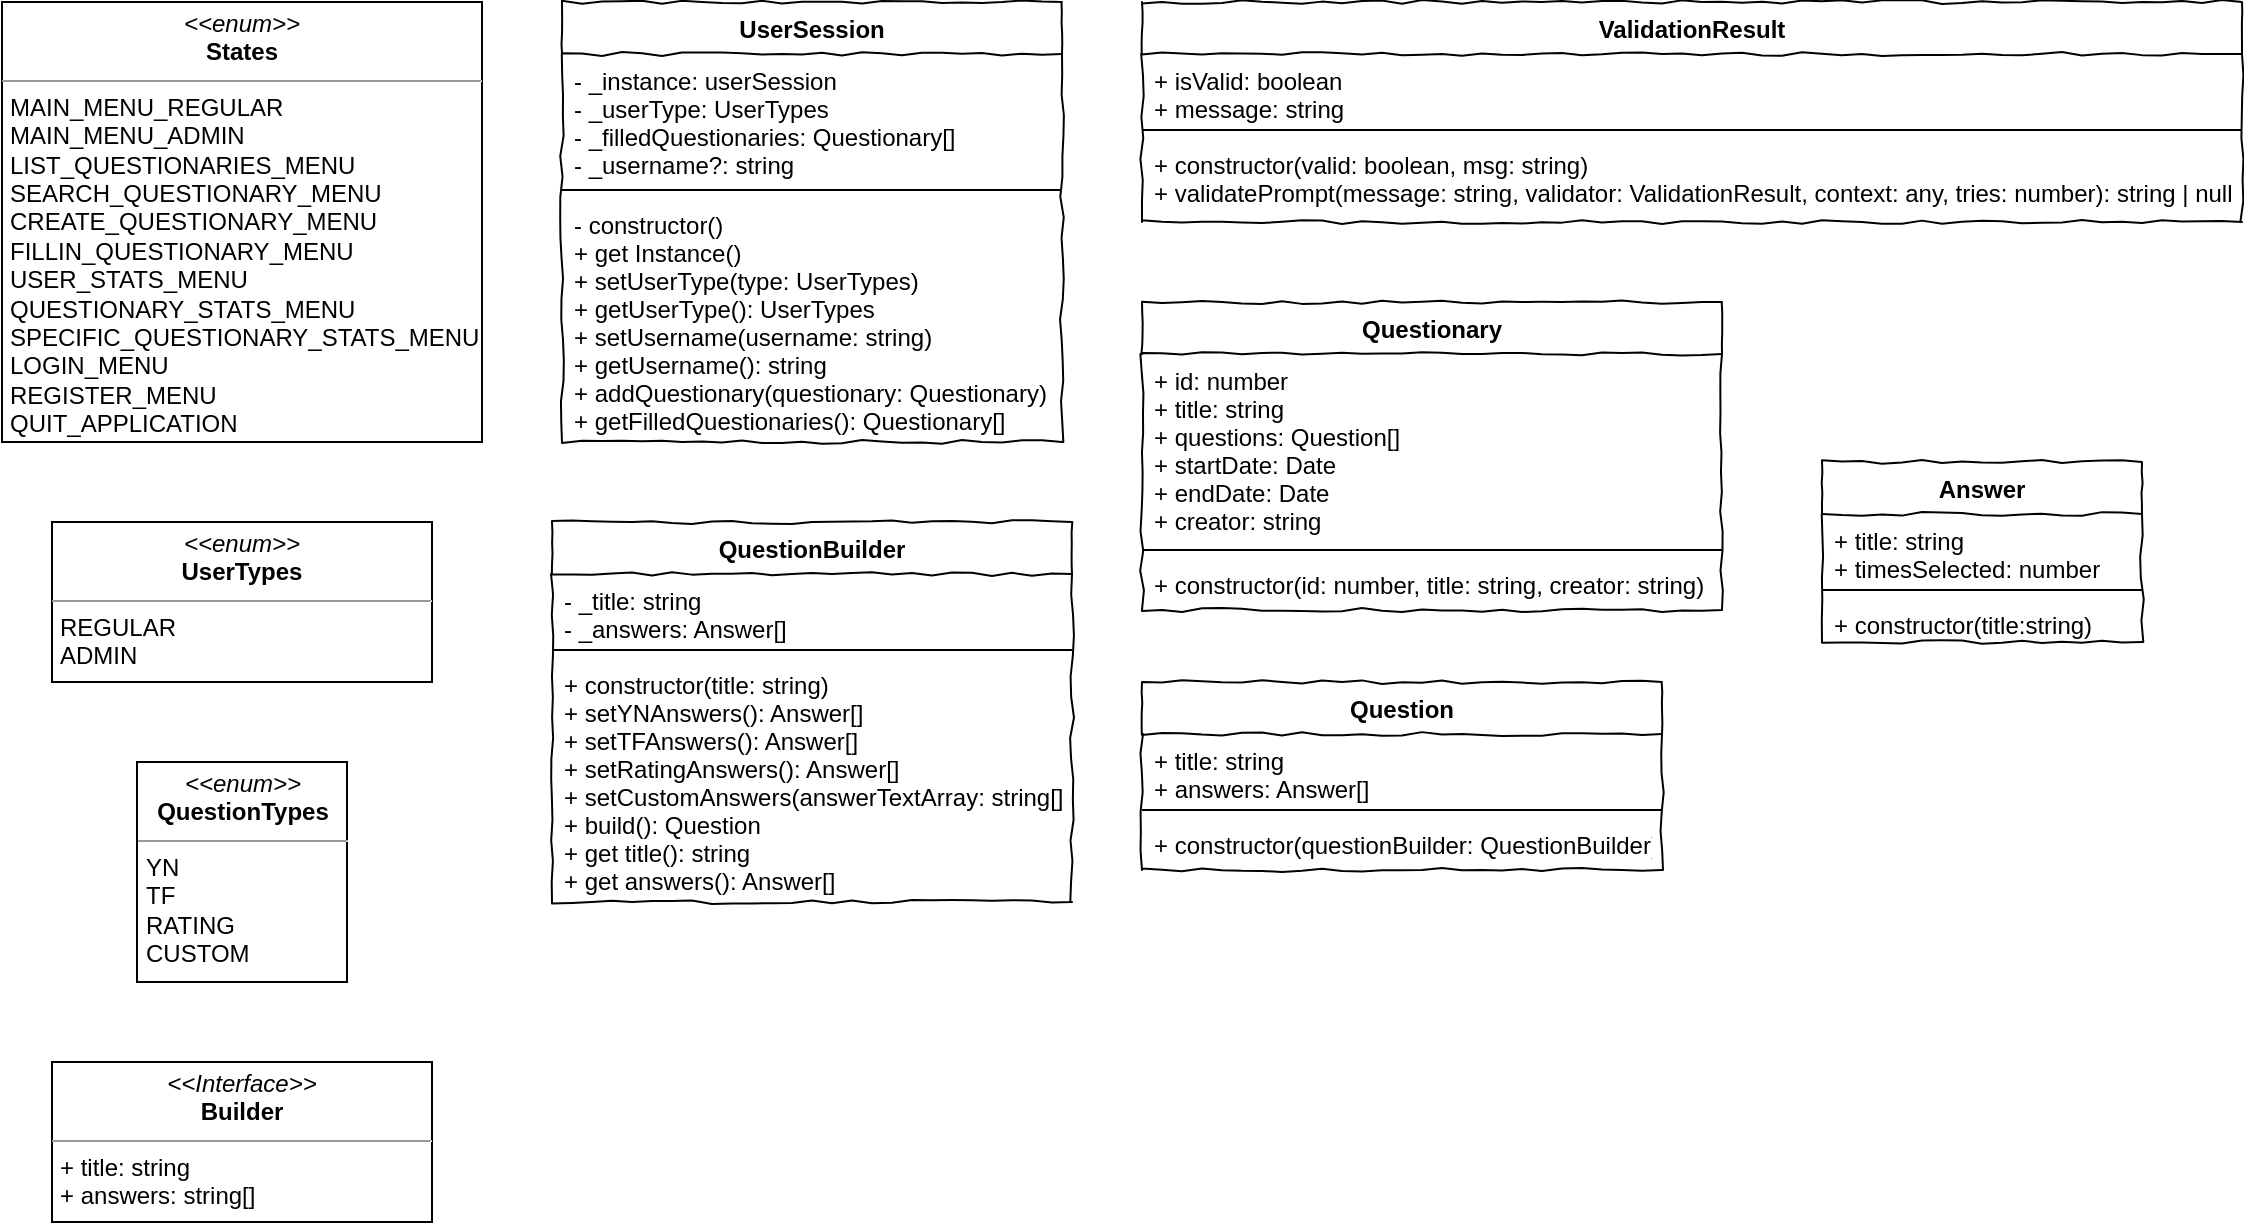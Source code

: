<mxfile version="14.1.8" type="device"><diagram id="lNOfNUJQYp8bRGqG1Xhk" name="Page-1"><mxGraphModel dx="1422" dy="822" grid="1" gridSize="10" guides="1" tooltips="1" connect="1" arrows="1" fold="1" page="1" pageScale="1" pageWidth="2400" pageHeight="2400" math="0" shadow="0"><root><mxCell id="0"/><mxCell id="1" parent="0"/><mxCell id="HAulVSNvDlr2hZPFPT9g-5" value="&lt;p style=&quot;margin: 0px ; margin-top: 4px ; text-align: center&quot;&gt;&lt;i&gt;&amp;lt;&amp;lt;enum&amp;gt;&amp;gt;&lt;/i&gt;&lt;br&gt;&lt;b&gt;States&lt;/b&gt;&lt;/p&gt;&lt;hr size=&quot;1&quot;&gt;&lt;p style=&quot;margin: 0px ; margin-left: 4px&quot;&gt;MAIN_MENU_REGULAR&lt;br style=&quot;padding: 0px ; margin: 0px&quot;&gt;MAIN_MENU_ADMIN&lt;br style=&quot;padding: 0px ; margin: 0px&quot;&gt;LIST_QUESTIONARIES_MENU&lt;br style=&quot;padding: 0px ; margin: 0px&quot;&gt;SEARCH_QUESTIONARY_MENU&lt;br style=&quot;padding: 0px ; margin: 0px&quot;&gt;CREATE_QUESTIONARY_MENU&lt;br style=&quot;padding: 0px ; margin: 0px&quot;&gt;FILLIN_QUESTIONARY_MENU&lt;br style=&quot;padding: 0px ; margin: 0px&quot;&gt;USER_STATS_MENU&lt;br style=&quot;padding: 0px ; margin: 0px&quot;&gt;QUESTIONARY_STATS_MENU&lt;br style=&quot;padding: 0px ; margin: 0px&quot;&gt;SPECIFIC_QUESTIONARY_STATS_MENU&lt;br style=&quot;padding: 0px ; margin: 0px&quot;&gt;LOGIN_MENU&lt;br style=&quot;padding: 0px ; margin: 0px&quot;&gt;REGISTER_MENU&lt;br style=&quot;padding: 0px ; margin: 0px&quot;&gt;QUIT_APPLICATION&lt;br&gt;&lt;/p&gt;" style="verticalAlign=top;align=left;overflow=fill;fontSize=12;fontFamily=Helvetica;html=1;" vertex="1" parent="1"><mxGeometry x="40" y="40" width="240" height="220" as="geometry"/></mxCell><mxCell id="HAulVSNvDlr2hZPFPT9g-6" value="UserSession" style="swimlane;fontStyle=1;align=center;verticalAlign=top;childLayout=stackLayout;horizontal=1;startSize=26;horizontalStack=0;resizeParent=1;resizeParentMax=0;resizeLast=0;collapsible=1;marginBottom=0;rounded=0;shadow=0;comic=1;strokeWidth=1;" vertex="1" parent="1"><mxGeometry x="320" y="40" width="250" height="220" as="geometry"><mxRectangle x="20" y="670" width="90" height="26" as="alternateBounds"/></mxGeometry></mxCell><mxCell id="HAulVSNvDlr2hZPFPT9g-7" value="- _instance: userSession&#10;- _userType: UserTypes&#10;- _filledQuestionaries: Questionary[]&#10;- _username?: string" style="text;strokeColor=none;fillColor=none;align=left;verticalAlign=top;spacingLeft=4;spacingRight=4;overflow=hidden;rotatable=0;points=[[0,0.5],[1,0.5]];portConstraint=eastwest;" vertex="1" parent="HAulVSNvDlr2hZPFPT9g-6"><mxGeometry y="26" width="250" height="64" as="geometry"/></mxCell><mxCell id="HAulVSNvDlr2hZPFPT9g-8" value="" style="line;strokeWidth=1;fillColor=none;align=left;verticalAlign=middle;spacingTop=-1;spacingLeft=3;spacingRight=3;rotatable=0;labelPosition=right;points=[];portConstraint=eastwest;" vertex="1" parent="HAulVSNvDlr2hZPFPT9g-6"><mxGeometry y="90" width="250" height="8" as="geometry"/></mxCell><mxCell id="HAulVSNvDlr2hZPFPT9g-9" value="- constructor()&#10;+ get Instance()&#10;+ setUserType(type: UserTypes)&#10;+ getUserType(): UserTypes&#10;+ setUsername(username: string)&#10;+ getUsername(): string&#10;+ addQuestionary(questionary: Questionary)&#10;+ getFilledQuestionaries(): Questionary[]" style="text;strokeColor=none;fillColor=none;align=left;verticalAlign=top;spacingLeft=4;spacingRight=4;overflow=hidden;rotatable=0;points=[[0,0.5],[1,0.5]];portConstraint=eastwest;" vertex="1" parent="HAulVSNvDlr2hZPFPT9g-6"><mxGeometry y="98" width="250" height="122" as="geometry"/></mxCell><mxCell id="HAulVSNvDlr2hZPFPT9g-10" value="ValidationResult" style="swimlane;fontStyle=1;align=center;verticalAlign=top;childLayout=stackLayout;horizontal=1;startSize=26;horizontalStack=0;resizeParent=1;resizeParentMax=0;resizeLast=0;collapsible=1;marginBottom=0;rounded=0;shadow=0;comic=1;strokeWidth=1;" vertex="1" parent="1"><mxGeometry x="610" y="40" width="550" height="110" as="geometry"><mxRectangle x="20" y="670" width="90" height="26" as="alternateBounds"/></mxGeometry></mxCell><mxCell id="HAulVSNvDlr2hZPFPT9g-11" value="+ isValid: boolean&#10;+ message: string" style="text;strokeColor=none;fillColor=none;align=left;verticalAlign=top;spacingLeft=4;spacingRight=4;overflow=hidden;rotatable=0;points=[[0,0.5],[1,0.5]];portConstraint=eastwest;" vertex="1" parent="HAulVSNvDlr2hZPFPT9g-10"><mxGeometry y="26" width="550" height="34" as="geometry"/></mxCell><mxCell id="HAulVSNvDlr2hZPFPT9g-12" value="" style="line;strokeWidth=1;fillColor=none;align=left;verticalAlign=middle;spacingTop=-1;spacingLeft=3;spacingRight=3;rotatable=0;labelPosition=right;points=[];portConstraint=eastwest;" vertex="1" parent="HAulVSNvDlr2hZPFPT9g-10"><mxGeometry y="60" width="550" height="8" as="geometry"/></mxCell><mxCell id="HAulVSNvDlr2hZPFPT9g-13" value="+ constructor(valid: boolean, msg: string)&#10;+ validatePrompt(message: string, validator: ValidationResult, context: any, tries: number): string | null" style="text;strokeColor=none;fillColor=none;align=left;verticalAlign=top;spacingLeft=4;spacingRight=4;overflow=hidden;rotatable=0;points=[[0,0.5],[1,0.5]];portConstraint=eastwest;" vertex="1" parent="HAulVSNvDlr2hZPFPT9g-10"><mxGeometry y="68" width="550" height="42" as="geometry"/></mxCell><mxCell id="HAulVSNvDlr2hZPFPT9g-14" value="&lt;p style=&quot;margin: 0px ; margin-top: 4px ; text-align: center&quot;&gt;&lt;i&gt;&amp;lt;&amp;lt;enum&amp;gt;&amp;gt;&lt;/i&gt;&lt;br&gt;&lt;b&gt;UserTypes&lt;/b&gt;&lt;/p&gt;&lt;hr size=&quot;1&quot;&gt;&lt;p style=&quot;margin: 0px ; margin-left: 4px&quot;&gt;REGULAR&lt;/p&gt;&lt;p style=&quot;margin: 0px ; margin-left: 4px&quot;&gt;ADMIN&lt;/p&gt;" style="verticalAlign=top;align=left;overflow=fill;fontSize=12;fontFamily=Helvetica;html=1;" vertex="1" parent="1"><mxGeometry x="65" y="300" width="190" height="80" as="geometry"/></mxCell><mxCell id="HAulVSNvDlr2hZPFPT9g-15" value="&lt;p style=&quot;margin: 0px ; margin-top: 4px ; text-align: center&quot;&gt;&lt;i&gt;&amp;lt;&amp;lt;enum&amp;gt;&amp;gt;&lt;/i&gt;&lt;br&gt;&lt;b&gt;QuestionTypes&lt;/b&gt;&lt;/p&gt;&lt;hr size=&quot;1&quot;&gt;&lt;p style=&quot;margin: 0px ; margin-left: 4px&quot;&gt;YN&lt;/p&gt;&lt;p style=&quot;margin: 0px ; margin-left: 4px&quot;&gt;TF&lt;/p&gt;&lt;p style=&quot;margin: 0px ; margin-left: 4px&quot;&gt;RATING&lt;/p&gt;&lt;p style=&quot;margin: 0px ; margin-left: 4px&quot;&gt;CUSTOM&lt;/p&gt;" style="verticalAlign=top;align=left;overflow=fill;fontSize=12;fontFamily=Helvetica;html=1;" vertex="1" parent="1"><mxGeometry x="107.5" y="420" width="105" height="110" as="geometry"/></mxCell><mxCell id="HAulVSNvDlr2hZPFPT9g-16" value="QuestionBuilder" style="swimlane;fontStyle=1;align=center;verticalAlign=top;childLayout=stackLayout;horizontal=1;startSize=26;horizontalStack=0;resizeParent=1;resizeParentMax=0;resizeLast=0;collapsible=1;marginBottom=0;rounded=0;shadow=0;comic=1;strokeWidth=1;" vertex="1" parent="1"><mxGeometry x="315" y="300" width="260" height="190" as="geometry"><mxRectangle x="20" y="670" width="90" height="26" as="alternateBounds"/></mxGeometry></mxCell><mxCell id="HAulVSNvDlr2hZPFPT9g-17" value="- _title: string&#10;- _answers: Answer[]" style="text;strokeColor=none;fillColor=none;align=left;verticalAlign=top;spacingLeft=4;spacingRight=4;overflow=hidden;rotatable=0;points=[[0,0.5],[1,0.5]];portConstraint=eastwest;" vertex="1" parent="HAulVSNvDlr2hZPFPT9g-16"><mxGeometry y="26" width="260" height="34" as="geometry"/></mxCell><mxCell id="HAulVSNvDlr2hZPFPT9g-18" value="" style="line;strokeWidth=1;fillColor=none;align=left;verticalAlign=middle;spacingTop=-1;spacingLeft=3;spacingRight=3;rotatable=0;labelPosition=right;points=[];portConstraint=eastwest;" vertex="1" parent="HAulVSNvDlr2hZPFPT9g-16"><mxGeometry y="60" width="260" height="8" as="geometry"/></mxCell><mxCell id="HAulVSNvDlr2hZPFPT9g-19" value="+ constructor(title: string)&#10;+ setYNAnswers(): Answer[]&#10;+ setTFAnswers(): Answer[]&#10;+ setRatingAnswers(): Answer[]&#10;+ setCustomAnswers(answerTextArray: string[])&#10;+ build(): Question&#10;+ get title(): string&#10;+ get answers(): Answer[]" style="text;strokeColor=none;fillColor=none;align=left;verticalAlign=top;spacingLeft=4;spacingRight=4;overflow=hidden;rotatable=0;points=[[0,0.5],[1,0.5]];portConstraint=eastwest;" vertex="1" parent="HAulVSNvDlr2hZPFPT9g-16"><mxGeometry y="68" width="260" height="122" as="geometry"/></mxCell><mxCell id="HAulVSNvDlr2hZPFPT9g-20" value="Questionary" style="swimlane;fontStyle=1;align=center;verticalAlign=top;childLayout=stackLayout;horizontal=1;startSize=26;horizontalStack=0;resizeParent=1;resizeParentMax=0;resizeLast=0;collapsible=1;marginBottom=0;rounded=0;shadow=0;comic=1;strokeWidth=1;" vertex="1" parent="1"><mxGeometry x="610" y="190" width="290" height="154" as="geometry"><mxRectangle x="20" y="670" width="90" height="26" as="alternateBounds"/></mxGeometry></mxCell><mxCell id="HAulVSNvDlr2hZPFPT9g-21" value="+ id: number&#10;+ title: string&#10;+ questions: Question[]&#10;+ startDate: Date&#10;+ endDate: Date&#10;+ creator: string" style="text;strokeColor=none;fillColor=none;align=left;verticalAlign=top;spacingLeft=4;spacingRight=4;overflow=hidden;rotatable=0;points=[[0,0.5],[1,0.5]];portConstraint=eastwest;" vertex="1" parent="HAulVSNvDlr2hZPFPT9g-20"><mxGeometry y="26" width="290" height="94" as="geometry"/></mxCell><mxCell id="HAulVSNvDlr2hZPFPT9g-22" value="" style="line;strokeWidth=1;fillColor=none;align=left;verticalAlign=middle;spacingTop=-1;spacingLeft=3;spacingRight=3;rotatable=0;labelPosition=right;points=[];portConstraint=eastwest;" vertex="1" parent="HAulVSNvDlr2hZPFPT9g-20"><mxGeometry y="120" width="290" height="8" as="geometry"/></mxCell><mxCell id="HAulVSNvDlr2hZPFPT9g-23" value="+ constructor(id: number, title: string, creator: string)" style="text;strokeColor=none;fillColor=none;align=left;verticalAlign=top;spacingLeft=4;spacingRight=4;overflow=hidden;rotatable=0;points=[[0,0.5],[1,0.5]];portConstraint=eastwest;" vertex="1" parent="HAulVSNvDlr2hZPFPT9g-20"><mxGeometry y="128" width="290" height="26" as="geometry"/></mxCell><mxCell id="HAulVSNvDlr2hZPFPT9g-24" value="Question" style="swimlane;fontStyle=1;align=center;verticalAlign=top;childLayout=stackLayout;horizontal=1;startSize=26;horizontalStack=0;resizeParent=1;resizeParentMax=0;resizeLast=0;collapsible=1;marginBottom=0;rounded=0;shadow=0;comic=1;strokeWidth=1;" vertex="1" parent="1"><mxGeometry x="610" y="380" width="260" height="94" as="geometry"><mxRectangle x="20" y="670" width="90" height="26" as="alternateBounds"/></mxGeometry></mxCell><mxCell id="HAulVSNvDlr2hZPFPT9g-25" value="+ title: string&#10;+ answers: Answer[]" style="text;strokeColor=none;fillColor=none;align=left;verticalAlign=top;spacingLeft=4;spacingRight=4;overflow=hidden;rotatable=0;points=[[0,0.5],[1,0.5]];portConstraint=eastwest;" vertex="1" parent="HAulVSNvDlr2hZPFPT9g-24"><mxGeometry y="26" width="260" height="34" as="geometry"/></mxCell><mxCell id="HAulVSNvDlr2hZPFPT9g-26" value="" style="line;strokeWidth=1;fillColor=none;align=left;verticalAlign=middle;spacingTop=-1;spacingLeft=3;spacingRight=3;rotatable=0;labelPosition=right;points=[];portConstraint=eastwest;" vertex="1" parent="HAulVSNvDlr2hZPFPT9g-24"><mxGeometry y="60" width="260" height="8" as="geometry"/></mxCell><mxCell id="HAulVSNvDlr2hZPFPT9g-27" value="+ constructor(questionBuilder: QuestionBuilder)" style="text;strokeColor=none;fillColor=none;align=left;verticalAlign=top;spacingLeft=4;spacingRight=4;overflow=hidden;rotatable=0;points=[[0,0.5],[1,0.5]];portConstraint=eastwest;" vertex="1" parent="HAulVSNvDlr2hZPFPT9g-24"><mxGeometry y="68" width="260" height="26" as="geometry"/></mxCell><mxCell id="HAulVSNvDlr2hZPFPT9g-28" value="&lt;p style=&quot;margin: 0px ; margin-top: 4px ; text-align: center&quot;&gt;&lt;i&gt;&amp;lt;&amp;lt;Interface&amp;gt;&amp;gt;&lt;/i&gt;&lt;br&gt;&lt;b&gt;Builder&lt;/b&gt;&lt;/p&gt;&lt;hr size=&quot;1&quot;&gt;&lt;p style=&quot;margin: 0px ; margin-left: 4px&quot;&gt;+ title: string&lt;/p&gt;&lt;p style=&quot;margin: 0px ; margin-left: 4px&quot;&gt;+ answers: string[]&lt;/p&gt;" style="verticalAlign=top;align=left;overflow=fill;fontSize=12;fontFamily=Helvetica;html=1;" vertex="1" parent="1"><mxGeometry x="65" y="570" width="190" height="80" as="geometry"/></mxCell><mxCell id="HAulVSNvDlr2hZPFPT9g-29" value="Answer" style="swimlane;fontStyle=1;align=center;verticalAlign=top;childLayout=stackLayout;horizontal=1;startSize=26;horizontalStack=0;resizeParent=1;resizeParentMax=0;resizeLast=0;collapsible=1;marginBottom=0;rounded=0;shadow=0;comic=1;strokeWidth=1;" vertex="1" parent="1"><mxGeometry x="950" y="270" width="160" height="90" as="geometry"><mxRectangle x="20" y="670" width="90" height="26" as="alternateBounds"/></mxGeometry></mxCell><mxCell id="HAulVSNvDlr2hZPFPT9g-30" value="+ title: string&#10;+ timesSelected: number" style="text;strokeColor=none;fillColor=none;align=left;verticalAlign=top;spacingLeft=4;spacingRight=4;overflow=hidden;rotatable=0;points=[[0,0.5],[1,0.5]];portConstraint=eastwest;" vertex="1" parent="HAulVSNvDlr2hZPFPT9g-29"><mxGeometry y="26" width="160" height="34" as="geometry"/></mxCell><mxCell id="HAulVSNvDlr2hZPFPT9g-31" value="" style="line;strokeWidth=1;fillColor=none;align=left;verticalAlign=middle;spacingTop=-1;spacingLeft=3;spacingRight=3;rotatable=0;labelPosition=right;points=[];portConstraint=eastwest;" vertex="1" parent="HAulVSNvDlr2hZPFPT9g-29"><mxGeometry y="60" width="160" height="8" as="geometry"/></mxCell><mxCell id="HAulVSNvDlr2hZPFPT9g-32" value="+ constructor(title:string)" style="text;strokeColor=none;fillColor=none;align=left;verticalAlign=top;spacingLeft=4;spacingRight=4;overflow=hidden;rotatable=0;points=[[0,0.5],[1,0.5]];portConstraint=eastwest;" vertex="1" parent="HAulVSNvDlr2hZPFPT9g-29"><mxGeometry y="68" width="160" height="22" as="geometry"/></mxCell></root></mxGraphModel></diagram></mxfile>
